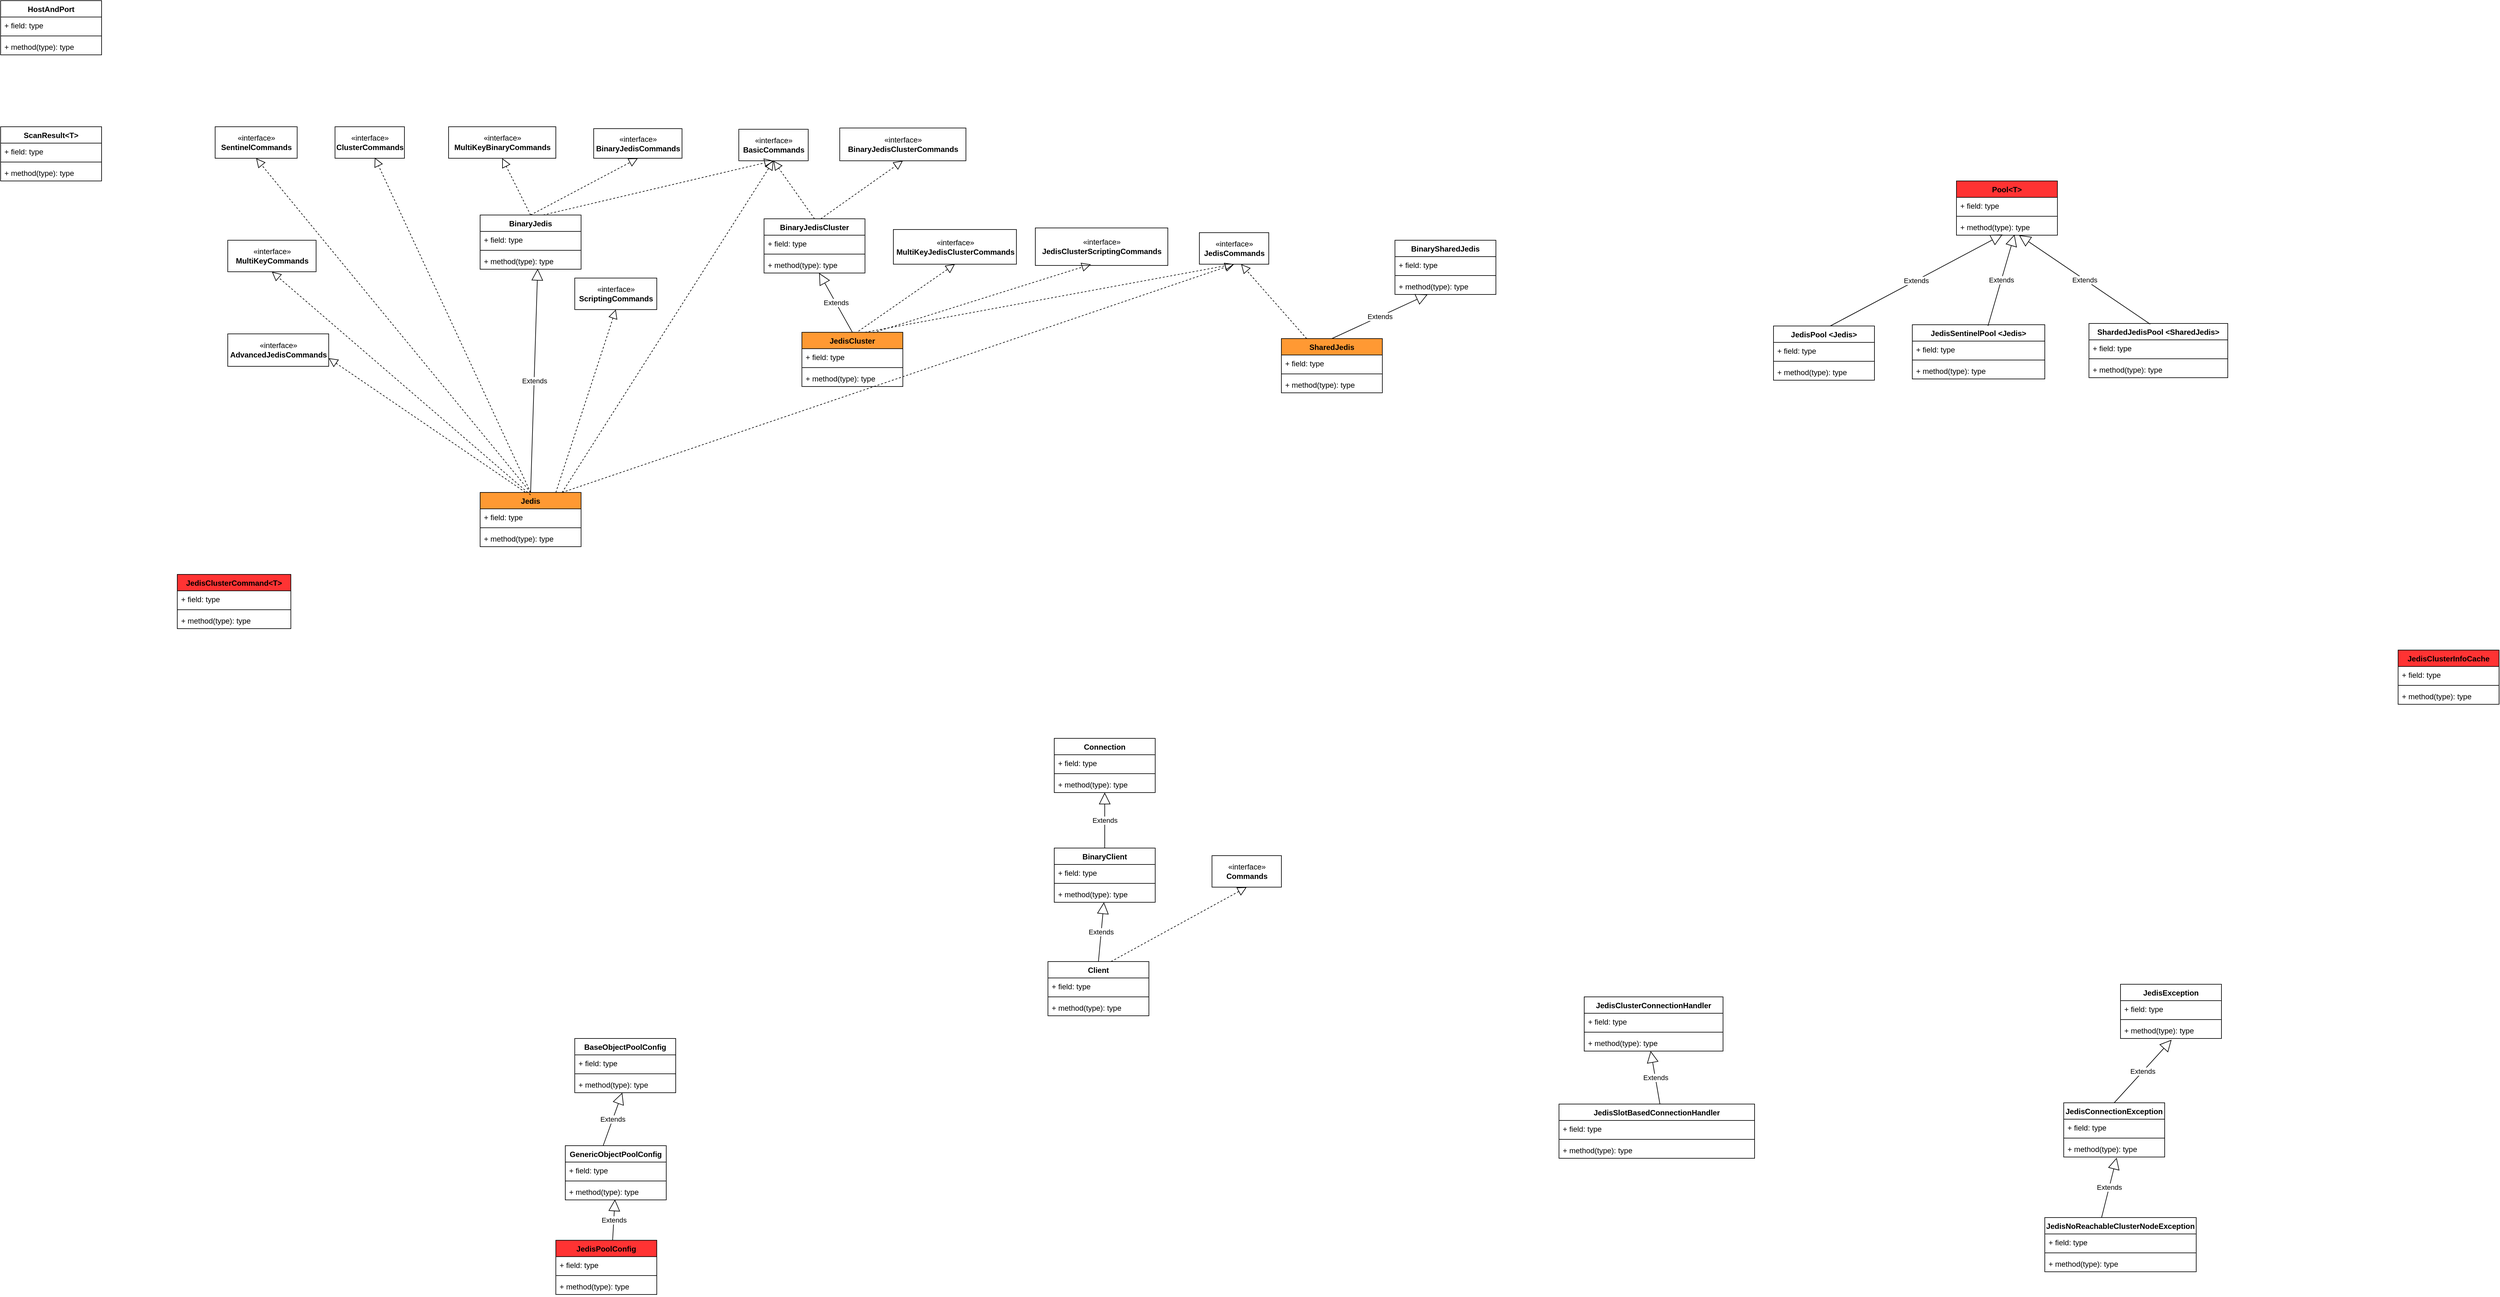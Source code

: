 <mxfile version="13.9.8" type="device" pages="2"><diagram id="zHo9ZQIUBLA-3ywJ099l" name="jedis"><mxGraphModel dx="1395" dy="699" grid="1" gridSize="10" guides="1" tooltips="1" connect="1" arrows="1" fold="1" page="1" pageScale="1" pageWidth="33000" pageHeight="46081" math="0" shadow="0"><root><mxCell id="0"/><mxCell id="1" parent="0"/><mxCell id="RMdQdGHedfBJhvrGw7xz-1" value="ScanResult&lt;T&gt;" style="swimlane;fontStyle=1;align=center;verticalAlign=top;childLayout=stackLayout;horizontal=1;startSize=26;horizontalStack=0;resizeParent=1;resizeParentMax=0;resizeLast=0;collapsible=1;marginBottom=0;" parent="1" vertex="1"><mxGeometry x="90" y="240" width="160" height="86" as="geometry"/></mxCell><mxCell id="RMdQdGHedfBJhvrGw7xz-2" value="+ field: type" style="text;strokeColor=none;fillColor=none;align=left;verticalAlign=top;spacingLeft=4;spacingRight=4;overflow=hidden;rotatable=0;points=[[0,0.5],[1,0.5]];portConstraint=eastwest;" parent="RMdQdGHedfBJhvrGw7xz-1" vertex="1"><mxGeometry y="26" width="160" height="26" as="geometry"/></mxCell><mxCell id="RMdQdGHedfBJhvrGw7xz-3" value="" style="line;strokeWidth=1;fillColor=none;align=left;verticalAlign=middle;spacingTop=-1;spacingLeft=3;spacingRight=3;rotatable=0;labelPosition=right;points=[];portConstraint=eastwest;" parent="RMdQdGHedfBJhvrGw7xz-1" vertex="1"><mxGeometry y="52" width="160" height="8" as="geometry"/></mxCell><mxCell id="RMdQdGHedfBJhvrGw7xz-4" value="+ method(type): type" style="text;strokeColor=none;fillColor=none;align=left;verticalAlign=top;spacingLeft=4;spacingRight=4;overflow=hidden;rotatable=0;points=[[0,0.5],[1,0.5]];portConstraint=eastwest;" parent="RMdQdGHedfBJhvrGw7xz-1" vertex="1"><mxGeometry y="60" width="160" height="26" as="geometry"/></mxCell><mxCell id="Lz0G5NmukoS1yir2PJES-1" value="JedisCluster" style="swimlane;fontStyle=1;align=center;verticalAlign=top;childLayout=stackLayout;horizontal=1;startSize=26;horizontalStack=0;resizeParent=1;resizeParentMax=0;resizeLast=0;collapsible=1;marginBottom=0;fillColor=#FF9933;" parent="1" vertex="1"><mxGeometry x="1360" y="566" width="160" height="86" as="geometry"/></mxCell><mxCell id="Lz0G5NmukoS1yir2PJES-9" value="Extends" style="endArrow=block;endSize=16;endFill=0;html=1;" parent="Lz0G5NmukoS1yir2PJES-1" target="Lz0G5NmukoS1yir2PJES-8" edge="1"><mxGeometry width="160" relative="1" as="geometry"><mxPoint x="80" as="sourcePoint"/><mxPoint x="240" as="targetPoint"/></mxGeometry></mxCell><mxCell id="Lz0G5NmukoS1yir2PJES-11" value="" style="endArrow=block;dashed=1;endFill=0;endSize=12;html=1;entryX=0.5;entryY=1;entryDx=0;entryDy=0;" parent="Lz0G5NmukoS1yir2PJES-1" target="Lz0G5NmukoS1yir2PJES-10" edge="1"><mxGeometry width="160" relative="1" as="geometry"><mxPoint x="100" as="sourcePoint"/><mxPoint x="260" as="targetPoint"/></mxGeometry></mxCell><mxCell id="Lz0G5NmukoS1yir2PJES-2" value="+ field: type" style="text;strokeColor=none;fillColor=none;align=left;verticalAlign=top;spacingLeft=4;spacingRight=4;overflow=hidden;rotatable=0;points=[[0,0.5],[1,0.5]];portConstraint=eastwest;" parent="Lz0G5NmukoS1yir2PJES-1" vertex="1"><mxGeometry y="26" width="160" height="26" as="geometry"/></mxCell><mxCell id="Lz0G5NmukoS1yir2PJES-3" value="" style="line;strokeWidth=1;fillColor=none;align=left;verticalAlign=middle;spacingTop=-1;spacingLeft=3;spacingRight=3;rotatable=0;labelPosition=right;points=[];portConstraint=eastwest;" parent="Lz0G5NmukoS1yir2PJES-1" vertex="1"><mxGeometry y="52" width="160" height="8" as="geometry"/></mxCell><mxCell id="Lz0G5NmukoS1yir2PJES-4" value="+ method(type): type" style="text;strokeColor=none;fillColor=none;align=left;verticalAlign=top;spacingLeft=4;spacingRight=4;overflow=hidden;rotatable=0;points=[[0,0.5],[1,0.5]];portConstraint=eastwest;" parent="Lz0G5NmukoS1yir2PJES-1" vertex="1"><mxGeometry y="60" width="160" height="26" as="geometry"/></mxCell><mxCell id="Lz0G5NmukoS1yir2PJES-5" value="BinaryJedisCluster" style="swimlane;fontStyle=1;align=center;verticalAlign=top;childLayout=stackLayout;horizontal=1;startSize=26;horizontalStack=0;resizeParent=1;resizeParentMax=0;resizeLast=0;collapsible=1;marginBottom=0;" parent="1" vertex="1"><mxGeometry x="1300" y="386" width="160" height="86" as="geometry"/></mxCell><mxCell id="Lz0G5NmukoS1yir2PJES-15" value="" style="endArrow=block;dashed=1;endFill=0;endSize=12;html=1;entryX=0.5;entryY=1;entryDx=0;entryDy=0;" parent="Lz0G5NmukoS1yir2PJES-5" target="Lz0G5NmukoS1yir2PJES-12" edge="1"><mxGeometry width="160" relative="1" as="geometry"><mxPoint x="80" as="sourcePoint"/><mxPoint x="240" as="targetPoint"/></mxGeometry></mxCell><mxCell id="Lz0G5NmukoS1yir2PJES-18" value="" style="endArrow=block;dashed=1;endFill=0;endSize=12;html=1;entryX=0.5;entryY=1;entryDx=0;entryDy=0;" parent="Lz0G5NmukoS1yir2PJES-5" target="Lz0G5NmukoS1yir2PJES-16" edge="1"><mxGeometry width="160" relative="1" as="geometry"><mxPoint x="90" as="sourcePoint"/><mxPoint x="250" as="targetPoint"/></mxGeometry></mxCell><mxCell id="Lz0G5NmukoS1yir2PJES-6" value="+ field: type" style="text;strokeColor=none;fillColor=none;align=left;verticalAlign=top;spacingLeft=4;spacingRight=4;overflow=hidden;rotatable=0;points=[[0,0.5],[1,0.5]];portConstraint=eastwest;" parent="Lz0G5NmukoS1yir2PJES-5" vertex="1"><mxGeometry y="26" width="160" height="26" as="geometry"/></mxCell><mxCell id="Lz0G5NmukoS1yir2PJES-7" value="" style="line;strokeWidth=1;fillColor=none;align=left;verticalAlign=middle;spacingTop=-1;spacingLeft=3;spacingRight=3;rotatable=0;labelPosition=right;points=[];portConstraint=eastwest;" parent="Lz0G5NmukoS1yir2PJES-5" vertex="1"><mxGeometry y="52" width="160" height="8" as="geometry"/></mxCell><mxCell id="Lz0G5NmukoS1yir2PJES-8" value="+ method(type): type" style="text;strokeColor=none;fillColor=none;align=left;verticalAlign=top;spacingLeft=4;spacingRight=4;overflow=hidden;rotatable=0;points=[[0,0.5],[1,0.5]];portConstraint=eastwest;" parent="Lz0G5NmukoS1yir2PJES-5" vertex="1"><mxGeometry y="60" width="160" height="26" as="geometry"/></mxCell><mxCell id="Lz0G5NmukoS1yir2PJES-10" value="«interface»&lt;br&gt;&lt;b&gt;JedisCommands&lt;/b&gt;" style="html=1;" parent="1" vertex="1"><mxGeometry x="1990" y="408" width="110" height="50" as="geometry"/></mxCell><mxCell id="Lz0G5NmukoS1yir2PJES-12" value="«interface»&lt;br&gt;&lt;b&gt;BasicCommands&lt;/b&gt;" style="html=1;" parent="1" vertex="1"><mxGeometry x="1260" y="244" width="110" height="50" as="geometry"/></mxCell><mxCell id="Lz0G5NmukoS1yir2PJES-16" value="«interface»&lt;br&gt;&lt;b&gt;BinaryJedisClusterCommands&lt;/b&gt;" style="html=1;" parent="1" vertex="1"><mxGeometry x="1420" y="242" width="200" height="52" as="geometry"/></mxCell><mxCell id="Lz0G5NmukoS1yir2PJES-19" value="Jedis" style="swimlane;fontStyle=1;align=center;verticalAlign=top;childLayout=stackLayout;horizontal=1;startSize=26;horizontalStack=0;resizeParent=1;resizeParentMax=0;resizeLast=0;collapsible=1;marginBottom=0;fillColor=#FF9933;" parent="1" vertex="1"><mxGeometry x="850" y="820" width="160" height="86" as="geometry"/></mxCell><mxCell id="pHUc87nwKQBUu5oFSCA5-18" value="" style="endArrow=block;dashed=1;endFill=0;endSize=12;html=1;entryX=0.5;entryY=1;entryDx=0;entryDy=0;" edge="1" parent="Lz0G5NmukoS1yir2PJES-19" target="pHUc87nwKQBUu5oFSCA5-17"><mxGeometry width="160" relative="1" as="geometry"><mxPoint x="80" y="4" as="sourcePoint"/><mxPoint x="240" y="4" as="targetPoint"/></mxGeometry></mxCell><mxCell id="pHUc87nwKQBUu5oFSCA5-41" value="" style="endArrow=block;dashed=1;endFill=0;endSize=12;html=1;entryX=0.5;entryY=1;entryDx=0;entryDy=0;" edge="1" parent="Lz0G5NmukoS1yir2PJES-19" target="Lz0G5NmukoS1yir2PJES-10"><mxGeometry width="160" relative="1" as="geometry"><mxPoint x="130" as="sourcePoint"/><mxPoint x="290" as="targetPoint"/></mxGeometry></mxCell><mxCell id="pHUc87nwKQBUu5oFSCA5-42" value="" style="endArrow=block;dashed=1;endFill=0;endSize=12;html=1;entryX=0.5;entryY=1;entryDx=0;entryDy=0;" edge="1" parent="Lz0G5NmukoS1yir2PJES-19" target="Lz0G5NmukoS1yir2PJES-12"><mxGeometry width="160" relative="1" as="geometry"><mxPoint x="130" as="sourcePoint"/><mxPoint x="290" as="targetPoint"/></mxGeometry></mxCell><mxCell id="Lz0G5NmukoS1yir2PJES-20" value="+ field: type" style="text;strokeColor=none;fillColor=none;align=left;verticalAlign=top;spacingLeft=4;spacingRight=4;overflow=hidden;rotatable=0;points=[[0,0.5],[1,0.5]];portConstraint=eastwest;" parent="Lz0G5NmukoS1yir2PJES-19" vertex="1"><mxGeometry y="26" width="160" height="26" as="geometry"/></mxCell><mxCell id="Lz0G5NmukoS1yir2PJES-21" value="" style="line;strokeWidth=1;fillColor=none;align=left;verticalAlign=middle;spacingTop=-1;spacingLeft=3;spacingRight=3;rotatable=0;labelPosition=right;points=[];portConstraint=eastwest;" parent="Lz0G5NmukoS1yir2PJES-19" vertex="1"><mxGeometry y="52" width="160" height="8" as="geometry"/></mxCell><mxCell id="Lz0G5NmukoS1yir2PJES-22" value="+ method(type): type" style="text;strokeColor=none;fillColor=none;align=left;verticalAlign=top;spacingLeft=4;spacingRight=4;overflow=hidden;rotatable=0;points=[[0,0.5],[1,0.5]];portConstraint=eastwest;" parent="Lz0G5NmukoS1yir2PJES-19" vertex="1"><mxGeometry y="60" width="160" height="26" as="geometry"/></mxCell><mxCell id="Lz0G5NmukoS1yir2PJES-23" value="BinaryJedis" style="swimlane;fontStyle=1;align=center;verticalAlign=top;childLayout=stackLayout;horizontal=1;startSize=26;horizontalStack=0;resizeParent=1;resizeParentMax=0;resizeLast=0;collapsible=1;marginBottom=0;" parent="1" vertex="1"><mxGeometry x="850" y="380" width="160" height="86" as="geometry"/></mxCell><mxCell id="Lz0G5NmukoS1yir2PJES-28" value="" style="endArrow=block;dashed=1;endFill=0;endSize=12;html=1;entryX=0.5;entryY=1;entryDx=0;entryDy=0;" parent="Lz0G5NmukoS1yir2PJES-23" target="Lz0G5NmukoS1yir2PJES-12" edge="1"><mxGeometry width="160" relative="1" as="geometry"><mxPoint x="100" as="sourcePoint"/><mxPoint x="260" as="targetPoint"/></mxGeometry></mxCell><mxCell id="Lz0G5NmukoS1yir2PJES-32" value="" style="endArrow=block;dashed=1;endFill=0;endSize=12;html=1;entryX=0.5;entryY=1;entryDx=0;entryDy=0;" parent="Lz0G5NmukoS1yir2PJES-23" target="Lz0G5NmukoS1yir2PJES-31" edge="1"><mxGeometry width="160" relative="1" as="geometry"><mxPoint x="80" as="sourcePoint"/><mxPoint x="240" as="targetPoint"/></mxGeometry></mxCell><mxCell id="Lz0G5NmukoS1yir2PJES-24" value="+ field: type" style="text;strokeColor=none;fillColor=none;align=left;verticalAlign=top;spacingLeft=4;spacingRight=4;overflow=hidden;rotatable=0;points=[[0,0.5],[1,0.5]];portConstraint=eastwest;" parent="Lz0G5NmukoS1yir2PJES-23" vertex="1"><mxGeometry y="26" width="160" height="26" as="geometry"/></mxCell><mxCell id="Lz0G5NmukoS1yir2PJES-25" value="" style="line;strokeWidth=1;fillColor=none;align=left;verticalAlign=middle;spacingTop=-1;spacingLeft=3;spacingRight=3;rotatable=0;labelPosition=right;points=[];portConstraint=eastwest;" parent="Lz0G5NmukoS1yir2PJES-23" vertex="1"><mxGeometry y="52" width="160" height="8" as="geometry"/></mxCell><mxCell id="Lz0G5NmukoS1yir2PJES-26" value="+ method(type): type" style="text;strokeColor=none;fillColor=none;align=left;verticalAlign=top;spacingLeft=4;spacingRight=4;overflow=hidden;rotatable=0;points=[[0,0.5],[1,0.5]];portConstraint=eastwest;" parent="Lz0G5NmukoS1yir2PJES-23" vertex="1"><mxGeometry y="60" width="160" height="26" as="geometry"/></mxCell><mxCell id="Lz0G5NmukoS1yir2PJES-27" value="Extends" style="endArrow=block;endSize=16;endFill=0;html=1;entryX=0.57;entryY=0.974;entryDx=0;entryDy=0;entryPerimeter=0;exitX=0.5;exitY=0;exitDx=0;exitDy=0;" parent="1" source="Lz0G5NmukoS1yir2PJES-19" target="Lz0G5NmukoS1yir2PJES-26" edge="1"><mxGeometry width="160" relative="1" as="geometry"><mxPoint x="1030" y="570" as="sourcePoint"/><mxPoint x="1190" y="570" as="targetPoint"/></mxGeometry></mxCell><mxCell id="Lz0G5NmukoS1yir2PJES-29" value="«interface»&lt;br&gt;&lt;b&gt;BinaryJedisCommands&lt;/b&gt;" style="html=1;" parent="1" vertex="1"><mxGeometry x="1030" y="243" width="140" height="47" as="geometry"/></mxCell><mxCell id="Lz0G5NmukoS1yir2PJES-30" value="" style="endArrow=block;dashed=1;endFill=0;endSize=12;html=1;entryX=0.5;entryY=1;entryDx=0;entryDy=0;exitX=0.5;exitY=0;exitDx=0;exitDy=0;" parent="1" source="Lz0G5NmukoS1yir2PJES-23" target="Lz0G5NmukoS1yir2PJES-29" edge="1"><mxGeometry width="160" relative="1" as="geometry"><mxPoint x="1100" y="390" as="sourcePoint"/><mxPoint x="1260" y="390" as="targetPoint"/></mxGeometry></mxCell><mxCell id="Lz0G5NmukoS1yir2PJES-31" value="«interface»&lt;br&gt;&lt;b&gt;MultiKeyBinaryCommands&lt;/b&gt;" style="html=1;" parent="1" vertex="1"><mxGeometry x="800" y="240" width="170" height="50" as="geometry"/></mxCell><mxCell id="Lz0G5NmukoS1yir2PJES-33" value="Pool&lt;T&gt;" style="swimlane;fontStyle=1;align=center;verticalAlign=top;childLayout=stackLayout;horizontal=1;startSize=26;horizontalStack=0;resizeParent=1;resizeParentMax=0;resizeLast=0;collapsible=1;marginBottom=0;fillColor=#FF3333;" parent="1" vertex="1"><mxGeometry x="3190" y="326" width="160" height="86" as="geometry"/></mxCell><mxCell id="Lz0G5NmukoS1yir2PJES-34" value="+ field: type" style="text;strokeColor=none;fillColor=none;align=left;verticalAlign=top;spacingLeft=4;spacingRight=4;overflow=hidden;rotatable=0;points=[[0,0.5],[1,0.5]];portConstraint=eastwest;" parent="Lz0G5NmukoS1yir2PJES-33" vertex="1"><mxGeometry y="26" width="160" height="26" as="geometry"/></mxCell><mxCell id="Lz0G5NmukoS1yir2PJES-35" value="" style="line;strokeWidth=1;fillColor=none;align=left;verticalAlign=middle;spacingTop=-1;spacingLeft=3;spacingRight=3;rotatable=0;labelPosition=right;points=[];portConstraint=eastwest;" parent="Lz0G5NmukoS1yir2PJES-33" vertex="1"><mxGeometry y="52" width="160" height="8" as="geometry"/></mxCell><mxCell id="Lz0G5NmukoS1yir2PJES-36" value="+ method(type): type" style="text;strokeColor=none;fillColor=none;align=left;verticalAlign=top;spacingLeft=4;spacingRight=4;overflow=hidden;rotatable=0;points=[[0,0.5],[1,0.5]];portConstraint=eastwest;" parent="Lz0G5NmukoS1yir2PJES-33" vertex="1"><mxGeometry y="60" width="160" height="26" as="geometry"/></mxCell><mxCell id="Lz0G5NmukoS1yir2PJES-37" value="JedisPool &lt;Jedis&gt;" style="swimlane;fontStyle=1;align=center;verticalAlign=top;childLayout=stackLayout;horizontal=1;startSize=26;horizontalStack=0;resizeParent=1;resizeParentMax=0;resizeLast=0;collapsible=1;marginBottom=0;fillColor=#FFFFFF;" parent="1" vertex="1"><mxGeometry x="2900" y="556" width="160" height="86" as="geometry"/></mxCell><mxCell id="Lz0G5NmukoS1yir2PJES-41" value="Extends" style="endArrow=block;endSize=16;endFill=0;html=1;entryX=0.456;entryY=0.962;entryDx=0;entryDy=0;entryPerimeter=0;" parent="Lz0G5NmukoS1yir2PJES-37" target="Lz0G5NmukoS1yir2PJES-36" edge="1"><mxGeometry width="160" relative="1" as="geometry"><mxPoint x="90" as="sourcePoint"/><mxPoint x="250" as="targetPoint"/></mxGeometry></mxCell><mxCell id="Lz0G5NmukoS1yir2PJES-38" value="+ field: type" style="text;strokeColor=none;fillColor=none;align=left;verticalAlign=top;spacingLeft=4;spacingRight=4;overflow=hidden;rotatable=0;points=[[0,0.5],[1,0.5]];portConstraint=eastwest;" parent="Lz0G5NmukoS1yir2PJES-37" vertex="1"><mxGeometry y="26" width="160" height="26" as="geometry"/></mxCell><mxCell id="Lz0G5NmukoS1yir2PJES-39" value="" style="line;strokeWidth=1;fillColor=none;align=left;verticalAlign=middle;spacingTop=-1;spacingLeft=3;spacingRight=3;rotatable=0;labelPosition=right;points=[];portConstraint=eastwest;" parent="Lz0G5NmukoS1yir2PJES-37" vertex="1"><mxGeometry y="52" width="160" height="8" as="geometry"/></mxCell><mxCell id="Lz0G5NmukoS1yir2PJES-40" value="+ method(type): type" style="text;strokeColor=none;fillColor=none;align=left;verticalAlign=top;spacingLeft=4;spacingRight=4;overflow=hidden;rotatable=0;points=[[0,0.5],[1,0.5]];portConstraint=eastwest;" parent="Lz0G5NmukoS1yir2PJES-37" vertex="1"><mxGeometry y="60" width="160" height="26" as="geometry"/></mxCell><mxCell id="Lz0G5NmukoS1yir2PJES-42" value="JedisSentinelPool &lt;Jedis&gt;" style="swimlane;fontStyle=1;align=center;verticalAlign=top;childLayout=stackLayout;horizontal=1;startSize=26;horizontalStack=0;resizeParent=1;resizeParentMax=0;resizeLast=0;collapsible=1;marginBottom=0;fillColor=#FFFFFF;" parent="1" vertex="1"><mxGeometry x="3120" y="554" width="210" height="86" as="geometry"/></mxCell><mxCell id="Lz0G5NmukoS1yir2PJES-43" value="+ field: type" style="text;strokeColor=none;fillColor=none;align=left;verticalAlign=top;spacingLeft=4;spacingRight=4;overflow=hidden;rotatable=0;points=[[0,0.5],[1,0.5]];portConstraint=eastwest;" parent="Lz0G5NmukoS1yir2PJES-42" vertex="1"><mxGeometry y="26" width="210" height="26" as="geometry"/></mxCell><mxCell id="Lz0G5NmukoS1yir2PJES-44" value="" style="line;strokeWidth=1;fillColor=none;align=left;verticalAlign=middle;spacingTop=-1;spacingLeft=3;spacingRight=3;rotatable=0;labelPosition=right;points=[];portConstraint=eastwest;" parent="Lz0G5NmukoS1yir2PJES-42" vertex="1"><mxGeometry y="52" width="210" height="8" as="geometry"/></mxCell><mxCell id="Lz0G5NmukoS1yir2PJES-45" value="+ method(type): type" style="text;strokeColor=none;fillColor=none;align=left;verticalAlign=top;spacingLeft=4;spacingRight=4;overflow=hidden;rotatable=0;points=[[0,0.5],[1,0.5]];portConstraint=eastwest;" parent="Lz0G5NmukoS1yir2PJES-42" vertex="1"><mxGeometry y="60" width="210" height="26" as="geometry"/></mxCell><mxCell id="Lz0G5NmukoS1yir2PJES-46" value="Extends" style="endArrow=block;endSize=16;endFill=0;html=1;entryX=0.575;entryY=0.962;entryDx=0;entryDy=0;entryPerimeter=0;exitX=0.571;exitY=0.023;exitDx=0;exitDy=0;exitPerimeter=0;" parent="1" source="Lz0G5NmukoS1yir2PJES-42" target="Lz0G5NmukoS1yir2PJES-36" edge="1"><mxGeometry width="160" relative="1" as="geometry"><mxPoint x="3230" y="556" as="sourcePoint"/><mxPoint x="3390" y="556" as="targetPoint"/></mxGeometry></mxCell><mxCell id="Lz0G5NmukoS1yir2PJES-47" value="ShardedJedisPool &lt;SharedJedis&gt;" style="swimlane;fontStyle=1;align=center;verticalAlign=top;childLayout=stackLayout;horizontal=1;startSize=26;horizontalStack=0;resizeParent=1;resizeParentMax=0;resizeLast=0;collapsible=1;marginBottom=0;fillColor=#FFFFFF;" parent="1" vertex="1"><mxGeometry x="3400" y="552" width="220" height="86" as="geometry"/></mxCell><mxCell id="Lz0G5NmukoS1yir2PJES-48" value="+ field: type" style="text;strokeColor=none;fillColor=none;align=left;verticalAlign=top;spacingLeft=4;spacingRight=4;overflow=hidden;rotatable=0;points=[[0,0.5],[1,0.5]];portConstraint=eastwest;" parent="Lz0G5NmukoS1yir2PJES-47" vertex="1"><mxGeometry y="26" width="220" height="26" as="geometry"/></mxCell><mxCell id="Lz0G5NmukoS1yir2PJES-49" value="" style="line;strokeWidth=1;fillColor=none;align=left;verticalAlign=middle;spacingTop=-1;spacingLeft=3;spacingRight=3;rotatable=0;labelPosition=right;points=[];portConstraint=eastwest;" parent="Lz0G5NmukoS1yir2PJES-47" vertex="1"><mxGeometry y="52" width="220" height="8" as="geometry"/></mxCell><mxCell id="Lz0G5NmukoS1yir2PJES-50" value="+ method(type): type" style="text;strokeColor=none;fillColor=none;align=left;verticalAlign=top;spacingLeft=4;spacingRight=4;overflow=hidden;rotatable=0;points=[[0,0.5],[1,0.5]];portConstraint=eastwest;" parent="Lz0G5NmukoS1yir2PJES-47" vertex="1"><mxGeometry y="60" width="220" height="26" as="geometry"/></mxCell><mxCell id="Lz0G5NmukoS1yir2PJES-51" value="Extends" style="endArrow=block;endSize=16;endFill=0;html=1;exitX=0.441;exitY=0.012;exitDx=0;exitDy=0;exitPerimeter=0;" parent="1" source="Lz0G5NmukoS1yir2PJES-47" target="Lz0G5NmukoS1yir2PJES-36" edge="1"><mxGeometry width="160" relative="1" as="geometry"><mxPoint x="3520" y="526" as="sourcePoint"/><mxPoint x="3680" y="526" as="targetPoint"/></mxGeometry></mxCell><mxCell id="Lz0G5NmukoS1yir2PJES-52" value="SharedJedis" style="swimlane;fontStyle=1;align=center;verticalAlign=top;childLayout=stackLayout;horizontal=1;startSize=26;horizontalStack=0;resizeParent=1;resizeParentMax=0;resizeLast=0;collapsible=1;marginBottom=0;fillColor=#FF9933;" parent="1" vertex="1"><mxGeometry x="2120" y="576" width="160" height="86" as="geometry"/></mxCell><mxCell id="Lz0G5NmukoS1yir2PJES-53" value="+ field: type" style="text;strokeColor=none;fillColor=none;align=left;verticalAlign=top;spacingLeft=4;spacingRight=4;overflow=hidden;rotatable=0;points=[[0,0.5],[1,0.5]];portConstraint=eastwest;" parent="Lz0G5NmukoS1yir2PJES-52" vertex="1"><mxGeometry y="26" width="160" height="26" as="geometry"/></mxCell><mxCell id="Lz0G5NmukoS1yir2PJES-54" value="" style="line;strokeWidth=1;fillColor=none;align=left;verticalAlign=middle;spacingTop=-1;spacingLeft=3;spacingRight=3;rotatable=0;labelPosition=right;points=[];portConstraint=eastwest;" parent="Lz0G5NmukoS1yir2PJES-52" vertex="1"><mxGeometry y="52" width="160" height="8" as="geometry"/></mxCell><mxCell id="Lz0G5NmukoS1yir2PJES-55" value="+ method(type): type" style="text;strokeColor=none;fillColor=none;align=left;verticalAlign=top;spacingLeft=4;spacingRight=4;overflow=hidden;rotatable=0;points=[[0,0.5],[1,0.5]];portConstraint=eastwest;" parent="Lz0G5NmukoS1yir2PJES-52" vertex="1"><mxGeometry y="60" width="160" height="26" as="geometry"/></mxCell><mxCell id="Lz0G5NmukoS1yir2PJES-56" value="BinarySharedJedis" style="swimlane;fontStyle=1;align=center;verticalAlign=top;childLayout=stackLayout;horizontal=1;startSize=26;horizontalStack=0;resizeParent=1;resizeParentMax=0;resizeLast=0;collapsible=1;marginBottom=0;fillColor=#FFFFFF;" parent="1" vertex="1"><mxGeometry x="2300" y="420" width="160" height="86" as="geometry"/></mxCell><mxCell id="Lz0G5NmukoS1yir2PJES-57" value="+ field: type" style="text;strokeColor=none;fillColor=none;align=left;verticalAlign=top;spacingLeft=4;spacingRight=4;overflow=hidden;rotatable=0;points=[[0,0.5],[1,0.5]];portConstraint=eastwest;" parent="Lz0G5NmukoS1yir2PJES-56" vertex="1"><mxGeometry y="26" width="160" height="26" as="geometry"/></mxCell><mxCell id="Lz0G5NmukoS1yir2PJES-58" value="" style="line;strokeWidth=1;fillColor=none;align=left;verticalAlign=middle;spacingTop=-1;spacingLeft=3;spacingRight=3;rotatable=0;labelPosition=right;points=[];portConstraint=eastwest;" parent="Lz0G5NmukoS1yir2PJES-56" vertex="1"><mxGeometry y="52" width="160" height="8" as="geometry"/></mxCell><mxCell id="Lz0G5NmukoS1yir2PJES-59" value="+ method(type): type" style="text;strokeColor=none;fillColor=none;align=left;verticalAlign=top;spacingLeft=4;spacingRight=4;overflow=hidden;rotatable=0;points=[[0,0.5],[1,0.5]];portConstraint=eastwest;" parent="Lz0G5NmukoS1yir2PJES-56" vertex="1"><mxGeometry y="60" width="160" height="26" as="geometry"/></mxCell><mxCell id="Lz0G5NmukoS1yir2PJES-60" value="Extends" style="endArrow=block;endSize=16;endFill=0;html=1;exitX=0.5;exitY=0;exitDx=0;exitDy=0;" parent="1" source="Lz0G5NmukoS1yir2PJES-52" target="Lz0G5NmukoS1yir2PJES-59" edge="1"><mxGeometry width="160" relative="1" as="geometry"><mxPoint x="2240" y="576" as="sourcePoint"/><mxPoint x="2400" y="576" as="targetPoint"/></mxGeometry></mxCell><mxCell id="Lz0G5NmukoS1yir2PJES-61" value="" style="endArrow=block;dashed=1;endFill=0;endSize=12;html=1;entryX=0.602;entryY=1;entryDx=0;entryDy=0;entryPerimeter=0;exitX=0.25;exitY=0;exitDx=0;exitDy=0;" parent="1" source="Lz0G5NmukoS1yir2PJES-52" target="Lz0G5NmukoS1yir2PJES-10" edge="1"><mxGeometry width="160" relative="1" as="geometry"><mxPoint x="2200" y="580" as="sourcePoint"/><mxPoint x="2360" y="580" as="targetPoint"/></mxGeometry></mxCell><mxCell id="UC12xAtCBCQ7hM1ktbsx-1" value="JedisPoolConfig" style="swimlane;fontStyle=1;align=center;verticalAlign=top;childLayout=stackLayout;horizontal=1;startSize=26;horizontalStack=0;resizeParent=1;resizeParentMax=0;resizeLast=0;collapsible=1;marginBottom=0;fillColor=#FF3333;" vertex="1" parent="1"><mxGeometry x="970" y="2006" width="160" height="86" as="geometry"/></mxCell><mxCell id="UC12xAtCBCQ7hM1ktbsx-9" value="Extends" style="endArrow=block;endSize=16;endFill=0;html=1;entryX=0.492;entryY=0.974;entryDx=0;entryDy=0;entryPerimeter=0;" edge="1" parent="UC12xAtCBCQ7hM1ktbsx-1" target="UC12xAtCBCQ7hM1ktbsx-8"><mxGeometry width="160" relative="1" as="geometry"><mxPoint x="90" as="sourcePoint"/><mxPoint x="250" as="targetPoint"/></mxGeometry></mxCell><mxCell id="UC12xAtCBCQ7hM1ktbsx-2" value="+ field: type" style="text;strokeColor=none;fillColor=none;align=left;verticalAlign=top;spacingLeft=4;spacingRight=4;overflow=hidden;rotatable=0;points=[[0,0.5],[1,0.5]];portConstraint=eastwest;" vertex="1" parent="UC12xAtCBCQ7hM1ktbsx-1"><mxGeometry y="26" width="160" height="26" as="geometry"/></mxCell><mxCell id="UC12xAtCBCQ7hM1ktbsx-3" value="" style="line;strokeWidth=1;fillColor=none;align=left;verticalAlign=middle;spacingTop=-1;spacingLeft=3;spacingRight=3;rotatable=0;labelPosition=right;points=[];portConstraint=eastwest;" vertex="1" parent="UC12xAtCBCQ7hM1ktbsx-1"><mxGeometry y="52" width="160" height="8" as="geometry"/></mxCell><mxCell id="UC12xAtCBCQ7hM1ktbsx-4" value="+ method(type): type" style="text;strokeColor=none;fillColor=none;align=left;verticalAlign=top;spacingLeft=4;spacingRight=4;overflow=hidden;rotatable=0;points=[[0,0.5],[1,0.5]];portConstraint=eastwest;" vertex="1" parent="UC12xAtCBCQ7hM1ktbsx-1"><mxGeometry y="60" width="160" height="26" as="geometry"/></mxCell><mxCell id="UC12xAtCBCQ7hM1ktbsx-5" value="GenericObjectPoolConfig" style="swimlane;fontStyle=1;align=center;verticalAlign=top;childLayout=stackLayout;horizontal=1;startSize=26;horizontalStack=0;resizeParent=1;resizeParentMax=0;resizeLast=0;collapsible=1;marginBottom=0;fillColor=#FFFFFF;" vertex="1" parent="1"><mxGeometry x="985" y="1856" width="160" height="86" as="geometry"/></mxCell><mxCell id="UC12xAtCBCQ7hM1ktbsx-14" value="Extends" style="endArrow=block;endSize=16;endFill=0;html=1;" edge="1" parent="UC12xAtCBCQ7hM1ktbsx-5" target="UC12xAtCBCQ7hM1ktbsx-13"><mxGeometry width="160" relative="1" as="geometry"><mxPoint x="60" as="sourcePoint"/><mxPoint x="220" as="targetPoint"/></mxGeometry></mxCell><mxCell id="UC12xAtCBCQ7hM1ktbsx-6" value="+ field: type" style="text;strokeColor=none;fillColor=none;align=left;verticalAlign=top;spacingLeft=4;spacingRight=4;overflow=hidden;rotatable=0;points=[[0,0.5],[1,0.5]];portConstraint=eastwest;" vertex="1" parent="UC12xAtCBCQ7hM1ktbsx-5"><mxGeometry y="26" width="160" height="26" as="geometry"/></mxCell><mxCell id="UC12xAtCBCQ7hM1ktbsx-7" value="" style="line;strokeWidth=1;fillColor=none;align=left;verticalAlign=middle;spacingTop=-1;spacingLeft=3;spacingRight=3;rotatable=0;labelPosition=right;points=[];portConstraint=eastwest;" vertex="1" parent="UC12xAtCBCQ7hM1ktbsx-5"><mxGeometry y="52" width="160" height="8" as="geometry"/></mxCell><mxCell id="UC12xAtCBCQ7hM1ktbsx-8" value="+ method(type): type" style="text;strokeColor=none;fillColor=none;align=left;verticalAlign=top;spacingLeft=4;spacingRight=4;overflow=hidden;rotatable=0;points=[[0,0.5],[1,0.5]];portConstraint=eastwest;" vertex="1" parent="UC12xAtCBCQ7hM1ktbsx-5"><mxGeometry y="60" width="160" height="26" as="geometry"/></mxCell><mxCell id="UC12xAtCBCQ7hM1ktbsx-10" value="BaseObjectPoolConfig" style="swimlane;fontStyle=1;align=center;verticalAlign=top;childLayout=stackLayout;horizontal=1;startSize=26;horizontalStack=0;resizeParent=1;resizeParentMax=0;resizeLast=0;collapsible=1;marginBottom=0;fillColor=#FFFFFF;" vertex="1" parent="1"><mxGeometry x="1000" y="1686" width="160" height="86" as="geometry"/></mxCell><mxCell id="UC12xAtCBCQ7hM1ktbsx-11" value="+ field: type" style="text;strokeColor=none;fillColor=none;align=left;verticalAlign=top;spacingLeft=4;spacingRight=4;overflow=hidden;rotatable=0;points=[[0,0.5],[1,0.5]];portConstraint=eastwest;" vertex="1" parent="UC12xAtCBCQ7hM1ktbsx-10"><mxGeometry y="26" width="160" height="26" as="geometry"/></mxCell><mxCell id="UC12xAtCBCQ7hM1ktbsx-12" value="" style="line;strokeWidth=1;fillColor=none;align=left;verticalAlign=middle;spacingTop=-1;spacingLeft=3;spacingRight=3;rotatable=0;labelPosition=right;points=[];portConstraint=eastwest;" vertex="1" parent="UC12xAtCBCQ7hM1ktbsx-10"><mxGeometry y="52" width="160" height="8" as="geometry"/></mxCell><mxCell id="UC12xAtCBCQ7hM1ktbsx-13" value="+ method(type): type" style="text;strokeColor=none;fillColor=none;align=left;verticalAlign=top;spacingLeft=4;spacingRight=4;overflow=hidden;rotatable=0;points=[[0,0.5],[1,0.5]];portConstraint=eastwest;" vertex="1" parent="UC12xAtCBCQ7hM1ktbsx-10"><mxGeometry y="60" width="160" height="26" as="geometry"/></mxCell><mxCell id="UC12xAtCBCQ7hM1ktbsx-15" value="«interface»&lt;br&gt;&lt;b&gt;MultiKeyJedisClusterCommands&lt;/b&gt;" style="html=1;fillColor=#FFFFFF;" vertex="1" parent="1"><mxGeometry x="1505" y="403" width="195" height="55" as="geometry"/></mxCell><mxCell id="UC12xAtCBCQ7hM1ktbsx-16" value="" style="endArrow=block;dashed=1;endFill=0;endSize=12;html=1;entryX=0.5;entryY=1;entryDx=0;entryDy=0;exitX=0.561;exitY=-0.021;exitDx=0;exitDy=0;exitPerimeter=0;" edge="1" parent="1" source="Lz0G5NmukoS1yir2PJES-1" target="UC12xAtCBCQ7hM1ktbsx-15"><mxGeometry width="160" relative="1" as="geometry"><mxPoint x="1460" y="560" as="sourcePoint"/><mxPoint x="1620" y="560" as="targetPoint"/></mxGeometry></mxCell><mxCell id="UC12xAtCBCQ7hM1ktbsx-17" value="«interface»&lt;br&gt;&lt;b&gt;JedisClusterScriptingCommands&lt;/b&gt;" style="html=1;fillColor=#FFFFFF;" vertex="1" parent="1"><mxGeometry x="1730" y="400.5" width="210" height="59.5" as="geometry"/></mxCell><mxCell id="UC12xAtCBCQ7hM1ktbsx-18" value="" style="endArrow=block;dashed=1;endFill=0;endSize=12;html=1;entryX=0.419;entryY=0.972;entryDx=0;entryDy=0;entryPerimeter=0;exitX=0.708;exitY=0.007;exitDx=0;exitDy=0;exitPerimeter=0;" edge="1" parent="1" source="Lz0G5NmukoS1yir2PJES-1" target="UC12xAtCBCQ7hM1ktbsx-17"><mxGeometry width="160" relative="1" as="geometry"><mxPoint x="1460" y="560" as="sourcePoint"/><mxPoint x="1620" y="560" as="targetPoint"/></mxGeometry></mxCell><mxCell id="UC12xAtCBCQ7hM1ktbsx-19" value="HostAndPort" style="swimlane;fontStyle=1;align=center;verticalAlign=top;childLayout=stackLayout;horizontal=1;startSize=26;horizontalStack=0;resizeParent=1;resizeParentMax=0;resizeLast=0;collapsible=1;marginBottom=0;fillColor=#FFFFFF;" vertex="1" parent="1"><mxGeometry x="90" y="40" width="160" height="86" as="geometry"/></mxCell><mxCell id="UC12xAtCBCQ7hM1ktbsx-20" value="+ field: type" style="text;strokeColor=none;fillColor=none;align=left;verticalAlign=top;spacingLeft=4;spacingRight=4;overflow=hidden;rotatable=0;points=[[0,0.5],[1,0.5]];portConstraint=eastwest;" vertex="1" parent="UC12xAtCBCQ7hM1ktbsx-19"><mxGeometry y="26" width="160" height="26" as="geometry"/></mxCell><mxCell id="UC12xAtCBCQ7hM1ktbsx-21" value="" style="line;strokeWidth=1;fillColor=none;align=left;verticalAlign=middle;spacingTop=-1;spacingLeft=3;spacingRight=3;rotatable=0;labelPosition=right;points=[];portConstraint=eastwest;" vertex="1" parent="UC12xAtCBCQ7hM1ktbsx-19"><mxGeometry y="52" width="160" height="8" as="geometry"/></mxCell><mxCell id="UC12xAtCBCQ7hM1ktbsx-22" value="+ method(type): type" style="text;strokeColor=none;fillColor=none;align=left;verticalAlign=top;spacingLeft=4;spacingRight=4;overflow=hidden;rotatable=0;points=[[0,0.5],[1,0.5]];portConstraint=eastwest;" vertex="1" parent="UC12xAtCBCQ7hM1ktbsx-19"><mxGeometry y="60" width="160" height="26" as="geometry"/></mxCell><mxCell id="UC12xAtCBCQ7hM1ktbsx-23" value="JedisClusterConnectionHandler" style="swimlane;fontStyle=1;align=center;verticalAlign=top;childLayout=stackLayout;horizontal=1;startSize=26;horizontalStack=0;resizeParent=1;resizeParentMax=0;resizeLast=0;collapsible=1;marginBottom=0;fillColor=#FFFFFF;" vertex="1" parent="1"><mxGeometry x="2600" y="1620" width="220" height="86" as="geometry"/></mxCell><mxCell id="UC12xAtCBCQ7hM1ktbsx-24" value="+ field: type" style="text;strokeColor=none;fillColor=none;align=left;verticalAlign=top;spacingLeft=4;spacingRight=4;overflow=hidden;rotatable=0;points=[[0,0.5],[1,0.5]];portConstraint=eastwest;" vertex="1" parent="UC12xAtCBCQ7hM1ktbsx-23"><mxGeometry y="26" width="220" height="26" as="geometry"/></mxCell><mxCell id="UC12xAtCBCQ7hM1ktbsx-25" value="" style="line;strokeWidth=1;fillColor=none;align=left;verticalAlign=middle;spacingTop=-1;spacingLeft=3;spacingRight=3;rotatable=0;labelPosition=right;points=[];portConstraint=eastwest;" vertex="1" parent="UC12xAtCBCQ7hM1ktbsx-23"><mxGeometry y="52" width="220" height="8" as="geometry"/></mxCell><mxCell id="UC12xAtCBCQ7hM1ktbsx-26" value="+ method(type): type" style="text;strokeColor=none;fillColor=none;align=left;verticalAlign=top;spacingLeft=4;spacingRight=4;overflow=hidden;rotatable=0;points=[[0,0.5],[1,0.5]];portConstraint=eastwest;" vertex="1" parent="UC12xAtCBCQ7hM1ktbsx-23"><mxGeometry y="60" width="220" height="26" as="geometry"/></mxCell><mxCell id="UC12xAtCBCQ7hM1ktbsx-27" value="JedisSlotBasedConnectionHandler" style="swimlane;fontStyle=1;align=center;verticalAlign=top;childLayout=stackLayout;horizontal=1;startSize=26;horizontalStack=0;resizeParent=1;resizeParentMax=0;resizeLast=0;collapsible=1;marginBottom=0;fillColor=#FFFFFF;" vertex="1" parent="1"><mxGeometry x="2560" y="1790" width="310" height="86" as="geometry"/></mxCell><mxCell id="UC12xAtCBCQ7hM1ktbsx-31" value="Extends" style="endArrow=block;endSize=16;endFill=0;html=1;entryX=0.479;entryY=0.997;entryDx=0;entryDy=0;entryPerimeter=0;" edge="1" parent="UC12xAtCBCQ7hM1ktbsx-27" target="UC12xAtCBCQ7hM1ktbsx-26"><mxGeometry width="160" relative="1" as="geometry"><mxPoint x="160" as="sourcePoint"/><mxPoint x="320" as="targetPoint"/></mxGeometry></mxCell><mxCell id="UC12xAtCBCQ7hM1ktbsx-28" value="+ field: type" style="text;strokeColor=none;fillColor=none;align=left;verticalAlign=top;spacingLeft=4;spacingRight=4;overflow=hidden;rotatable=0;points=[[0,0.5],[1,0.5]];portConstraint=eastwest;" vertex="1" parent="UC12xAtCBCQ7hM1ktbsx-27"><mxGeometry y="26" width="310" height="26" as="geometry"/></mxCell><mxCell id="UC12xAtCBCQ7hM1ktbsx-29" value="" style="line;strokeWidth=1;fillColor=none;align=left;verticalAlign=middle;spacingTop=-1;spacingLeft=3;spacingRight=3;rotatable=0;labelPosition=right;points=[];portConstraint=eastwest;" vertex="1" parent="UC12xAtCBCQ7hM1ktbsx-27"><mxGeometry y="52" width="310" height="8" as="geometry"/></mxCell><mxCell id="UC12xAtCBCQ7hM1ktbsx-30" value="+ method(type): type" style="text;strokeColor=none;fillColor=none;align=left;verticalAlign=top;spacingLeft=4;spacingRight=4;overflow=hidden;rotatable=0;points=[[0,0.5],[1,0.5]];portConstraint=eastwest;" vertex="1" parent="UC12xAtCBCQ7hM1ktbsx-27"><mxGeometry y="60" width="310" height="26" as="geometry"/></mxCell><mxCell id="UC12xAtCBCQ7hM1ktbsx-36" value="«interface»&lt;br&gt;&lt;b&gt;ClusterCommands&lt;/b&gt;" style="html=1;fillColor=#FFFFFF;" vertex="1" parent="1"><mxGeometry x="620" y="240" width="110" height="50" as="geometry"/></mxCell><mxCell id="UC12xAtCBCQ7hM1ktbsx-37" value="«interface»&lt;br&gt;&lt;b&gt;SentinelCommands&lt;/b&gt;" style="html=1;fillColor=#FFFFFF;" vertex="1" parent="1"><mxGeometry x="430" y="240" width="130" height="50" as="geometry"/></mxCell><mxCell id="UC12xAtCBCQ7hM1ktbsx-38" value="" style="endArrow=block;dashed=1;endFill=0;endSize=12;html=1;entryX=0.573;entryY=0.98;entryDx=0;entryDy=0;entryPerimeter=0;exitX=0.5;exitY=0;exitDx=0;exitDy=0;" edge="1" parent="1" source="Lz0G5NmukoS1yir2PJES-19" target="UC12xAtCBCQ7hM1ktbsx-36"><mxGeometry width="160" relative="1" as="geometry"><mxPoint x="930" y="570" as="sourcePoint"/><mxPoint x="1090" y="570" as="targetPoint"/></mxGeometry></mxCell><mxCell id="UC12xAtCBCQ7hM1ktbsx-39" value="" style="endArrow=block;dashed=1;endFill=0;endSize=12;html=1;entryX=0.5;entryY=1;entryDx=0;entryDy=0;exitX=0.5;exitY=0;exitDx=0;exitDy=0;" edge="1" parent="1" source="Lz0G5NmukoS1yir2PJES-19" target="UC12xAtCBCQ7hM1ktbsx-37"><mxGeometry width="160" relative="1" as="geometry"><mxPoint x="930" y="580" as="sourcePoint"/><mxPoint x="1090" y="580" as="targetPoint"/></mxGeometry></mxCell><mxCell id="UC12xAtCBCQ7hM1ktbsx-40" value="JedisClusterCommand&lt;T&gt;" style="swimlane;fontStyle=1;align=center;verticalAlign=top;childLayout=stackLayout;horizontal=1;startSize=26;horizontalStack=0;resizeParent=1;resizeParentMax=0;resizeLast=0;collapsible=1;marginBottom=0;fillColor=#FF3333;" vertex="1" parent="1"><mxGeometry x="370" y="950" width="180" height="86" as="geometry"/></mxCell><mxCell id="UC12xAtCBCQ7hM1ktbsx-41" value="+ field: type" style="text;strokeColor=none;fillColor=none;align=left;verticalAlign=top;spacingLeft=4;spacingRight=4;overflow=hidden;rotatable=0;points=[[0,0.5],[1,0.5]];portConstraint=eastwest;" vertex="1" parent="UC12xAtCBCQ7hM1ktbsx-40"><mxGeometry y="26" width="180" height="26" as="geometry"/></mxCell><mxCell id="UC12xAtCBCQ7hM1ktbsx-42" value="" style="line;strokeWidth=1;fillColor=none;align=left;verticalAlign=middle;spacingTop=-1;spacingLeft=3;spacingRight=3;rotatable=0;labelPosition=right;points=[];portConstraint=eastwest;" vertex="1" parent="UC12xAtCBCQ7hM1ktbsx-40"><mxGeometry y="52" width="180" height="8" as="geometry"/></mxCell><mxCell id="UC12xAtCBCQ7hM1ktbsx-43" value="+ method(type): type" style="text;strokeColor=none;fillColor=none;align=left;verticalAlign=top;spacingLeft=4;spacingRight=4;overflow=hidden;rotatable=0;points=[[0,0.5],[1,0.5]];portConstraint=eastwest;" vertex="1" parent="UC12xAtCBCQ7hM1ktbsx-40"><mxGeometry y="60" width="180" height="26" as="geometry"/></mxCell><mxCell id="pHUc87nwKQBUu5oFSCA5-1" value="Connection" style="swimlane;fontStyle=1;align=center;verticalAlign=top;childLayout=stackLayout;horizontal=1;startSize=26;horizontalStack=0;resizeParent=1;resizeParentMax=0;resizeLast=0;collapsible=1;marginBottom=0;fillColor=#FFFFFF;" vertex="1" parent="1"><mxGeometry x="1760" y="1210" width="160" height="86" as="geometry"/></mxCell><mxCell id="pHUc87nwKQBUu5oFSCA5-2" value="+ field: type" style="text;strokeColor=none;fillColor=none;align=left;verticalAlign=top;spacingLeft=4;spacingRight=4;overflow=hidden;rotatable=0;points=[[0,0.5],[1,0.5]];portConstraint=eastwest;" vertex="1" parent="pHUc87nwKQBUu5oFSCA5-1"><mxGeometry y="26" width="160" height="26" as="geometry"/></mxCell><mxCell id="pHUc87nwKQBUu5oFSCA5-3" value="" style="line;strokeWidth=1;fillColor=none;align=left;verticalAlign=middle;spacingTop=-1;spacingLeft=3;spacingRight=3;rotatable=0;labelPosition=right;points=[];portConstraint=eastwest;" vertex="1" parent="pHUc87nwKQBUu5oFSCA5-1"><mxGeometry y="52" width="160" height="8" as="geometry"/></mxCell><mxCell id="pHUc87nwKQBUu5oFSCA5-4" value="+ method(type): type" style="text;strokeColor=none;fillColor=none;align=left;verticalAlign=top;spacingLeft=4;spacingRight=4;overflow=hidden;rotatable=0;points=[[0,0.5],[1,0.5]];portConstraint=eastwest;" vertex="1" parent="pHUc87nwKQBUu5oFSCA5-1"><mxGeometry y="60" width="160" height="26" as="geometry"/></mxCell><mxCell id="pHUc87nwKQBUu5oFSCA5-5" value="BinaryClient" style="swimlane;fontStyle=1;align=center;verticalAlign=top;childLayout=stackLayout;horizontal=1;startSize=26;horizontalStack=0;resizeParent=1;resizeParentMax=0;resizeLast=0;collapsible=1;marginBottom=0;fillColor=#FFFFFF;" vertex="1" parent="1"><mxGeometry x="1760" y="1384" width="160" height="86" as="geometry"/></mxCell><mxCell id="pHUc87nwKQBUu5oFSCA5-9" value="Extends" style="endArrow=block;endSize=16;endFill=0;html=1;" edge="1" parent="pHUc87nwKQBUu5oFSCA5-5" target="pHUc87nwKQBUu5oFSCA5-4"><mxGeometry width="160" relative="1" as="geometry"><mxPoint x="80" as="sourcePoint"/><mxPoint x="240" as="targetPoint"/></mxGeometry></mxCell><mxCell id="pHUc87nwKQBUu5oFSCA5-6" value="+ field: type" style="text;strokeColor=none;fillColor=none;align=left;verticalAlign=top;spacingLeft=4;spacingRight=4;overflow=hidden;rotatable=0;points=[[0,0.5],[1,0.5]];portConstraint=eastwest;" vertex="1" parent="pHUc87nwKQBUu5oFSCA5-5"><mxGeometry y="26" width="160" height="26" as="geometry"/></mxCell><mxCell id="pHUc87nwKQBUu5oFSCA5-7" value="" style="line;strokeWidth=1;fillColor=none;align=left;verticalAlign=middle;spacingTop=-1;spacingLeft=3;spacingRight=3;rotatable=0;labelPosition=right;points=[];portConstraint=eastwest;" vertex="1" parent="pHUc87nwKQBUu5oFSCA5-5"><mxGeometry y="52" width="160" height="8" as="geometry"/></mxCell><mxCell id="pHUc87nwKQBUu5oFSCA5-8" value="+ method(type): type" style="text;strokeColor=none;fillColor=none;align=left;verticalAlign=top;spacingLeft=4;spacingRight=4;overflow=hidden;rotatable=0;points=[[0,0.5],[1,0.5]];portConstraint=eastwest;" vertex="1" parent="pHUc87nwKQBUu5oFSCA5-5"><mxGeometry y="60" width="160" height="26" as="geometry"/></mxCell><mxCell id="pHUc87nwKQBUu5oFSCA5-10" value="Client" style="swimlane;fontStyle=1;align=center;verticalAlign=top;childLayout=stackLayout;horizontal=1;startSize=26;horizontalStack=0;resizeParent=1;resizeParentMax=0;resizeLast=0;collapsible=1;marginBottom=0;fillColor=#FFFFFF;" vertex="1" parent="1"><mxGeometry x="1750" y="1564" width="160" height="86" as="geometry"/></mxCell><mxCell id="pHUc87nwKQBUu5oFSCA5-14" value="Extends" style="endArrow=block;endSize=16;endFill=0;html=1;" edge="1" parent="pHUc87nwKQBUu5oFSCA5-10" target="pHUc87nwKQBUu5oFSCA5-8"><mxGeometry width="160" relative="1" as="geometry"><mxPoint x="80" as="sourcePoint"/><mxPoint x="240" as="targetPoint"/></mxGeometry></mxCell><mxCell id="pHUc87nwKQBUu5oFSCA5-16" value="" style="endArrow=block;dashed=1;endFill=0;endSize=12;html=1;entryX=0.5;entryY=1;entryDx=0;entryDy=0;" edge="1" parent="pHUc87nwKQBUu5oFSCA5-10" target="pHUc87nwKQBUu5oFSCA5-15"><mxGeometry width="160" relative="1" as="geometry"><mxPoint x="100" as="sourcePoint"/><mxPoint x="260" as="targetPoint"/></mxGeometry></mxCell><mxCell id="pHUc87nwKQBUu5oFSCA5-11" value="+ field: type" style="text;strokeColor=none;fillColor=none;align=left;verticalAlign=top;spacingLeft=4;spacingRight=4;overflow=hidden;rotatable=0;points=[[0,0.5],[1,0.5]];portConstraint=eastwest;" vertex="1" parent="pHUc87nwKQBUu5oFSCA5-10"><mxGeometry y="26" width="160" height="26" as="geometry"/></mxCell><mxCell id="pHUc87nwKQBUu5oFSCA5-12" value="" style="line;strokeWidth=1;fillColor=none;align=left;verticalAlign=middle;spacingTop=-1;spacingLeft=3;spacingRight=3;rotatable=0;labelPosition=right;points=[];portConstraint=eastwest;" vertex="1" parent="pHUc87nwKQBUu5oFSCA5-10"><mxGeometry y="52" width="160" height="8" as="geometry"/></mxCell><mxCell id="pHUc87nwKQBUu5oFSCA5-13" value="+ method(type): type" style="text;strokeColor=none;fillColor=none;align=left;verticalAlign=top;spacingLeft=4;spacingRight=4;overflow=hidden;rotatable=0;points=[[0,0.5],[1,0.5]];portConstraint=eastwest;" vertex="1" parent="pHUc87nwKQBUu5oFSCA5-10"><mxGeometry y="60" width="160" height="26" as="geometry"/></mxCell><mxCell id="pHUc87nwKQBUu5oFSCA5-15" value="«interface»&lt;br&gt;&lt;b&gt;Commands&lt;/b&gt;" style="html=1;fillColor=#FFFFFF;" vertex="1" parent="1"><mxGeometry x="2010" y="1396" width="110" height="50" as="geometry"/></mxCell><mxCell id="pHUc87nwKQBUu5oFSCA5-17" value="«interface»&lt;br&gt;&lt;b&gt;MultiKeyCommands&lt;/b&gt;" style="html=1;fillColor=#FFFFFF;" vertex="1" parent="1"><mxGeometry x="450" y="420" width="140" height="50" as="geometry"/></mxCell><mxCell id="pHUc87nwKQBUu5oFSCA5-19" value="JedisException" style="swimlane;fontStyle=1;align=center;verticalAlign=top;childLayout=stackLayout;horizontal=1;startSize=26;horizontalStack=0;resizeParent=1;resizeParentMax=0;resizeLast=0;collapsible=1;marginBottom=0;fillColor=#FFFFFF;" vertex="1" parent="1"><mxGeometry x="3450" y="1600" width="160" height="86" as="geometry"/></mxCell><mxCell id="pHUc87nwKQBUu5oFSCA5-20" value="+ field: type" style="text;strokeColor=none;fillColor=none;align=left;verticalAlign=top;spacingLeft=4;spacingRight=4;overflow=hidden;rotatable=0;points=[[0,0.5],[1,0.5]];portConstraint=eastwest;" vertex="1" parent="pHUc87nwKQBUu5oFSCA5-19"><mxGeometry y="26" width="160" height="26" as="geometry"/></mxCell><mxCell id="pHUc87nwKQBUu5oFSCA5-21" value="" style="line;strokeWidth=1;fillColor=none;align=left;verticalAlign=middle;spacingTop=-1;spacingLeft=3;spacingRight=3;rotatable=0;labelPosition=right;points=[];portConstraint=eastwest;" vertex="1" parent="pHUc87nwKQBUu5oFSCA5-19"><mxGeometry y="52" width="160" height="8" as="geometry"/></mxCell><mxCell id="pHUc87nwKQBUu5oFSCA5-22" value="+ method(type): type" style="text;strokeColor=none;fillColor=none;align=left;verticalAlign=top;spacingLeft=4;spacingRight=4;overflow=hidden;rotatable=0;points=[[0,0.5],[1,0.5]];portConstraint=eastwest;" vertex="1" parent="pHUc87nwKQBUu5oFSCA5-19"><mxGeometry y="60" width="160" height="26" as="geometry"/></mxCell><mxCell id="pHUc87nwKQBUu5oFSCA5-23" value="JedisConnectionException" style="swimlane;fontStyle=1;align=center;verticalAlign=top;childLayout=stackLayout;horizontal=1;startSize=26;horizontalStack=0;resizeParent=1;resizeParentMax=0;resizeLast=0;collapsible=1;marginBottom=0;fillColor=#FFFFFF;" vertex="1" parent="1"><mxGeometry x="3360" y="1788" width="160" height="86" as="geometry"/></mxCell><mxCell id="pHUc87nwKQBUu5oFSCA5-24" value="+ field: type" style="text;strokeColor=none;fillColor=none;align=left;verticalAlign=top;spacingLeft=4;spacingRight=4;overflow=hidden;rotatable=0;points=[[0,0.5],[1,0.5]];portConstraint=eastwest;" vertex="1" parent="pHUc87nwKQBUu5oFSCA5-23"><mxGeometry y="26" width="160" height="26" as="geometry"/></mxCell><mxCell id="pHUc87nwKQBUu5oFSCA5-25" value="" style="line;strokeWidth=1;fillColor=none;align=left;verticalAlign=middle;spacingTop=-1;spacingLeft=3;spacingRight=3;rotatable=0;labelPosition=right;points=[];portConstraint=eastwest;" vertex="1" parent="pHUc87nwKQBUu5oFSCA5-23"><mxGeometry y="52" width="160" height="8" as="geometry"/></mxCell><mxCell id="pHUc87nwKQBUu5oFSCA5-26" value="+ method(type): type" style="text;strokeColor=none;fillColor=none;align=left;verticalAlign=top;spacingLeft=4;spacingRight=4;overflow=hidden;rotatable=0;points=[[0,0.5],[1,0.5]];portConstraint=eastwest;" vertex="1" parent="pHUc87nwKQBUu5oFSCA5-23"><mxGeometry y="60" width="160" height="26" as="geometry"/></mxCell><mxCell id="pHUc87nwKQBUu5oFSCA5-27" value="Extends" style="endArrow=block;endSize=16;endFill=0;html=1;entryX=0.506;entryY=1.079;entryDx=0;entryDy=0;entryPerimeter=0;exitX=0.5;exitY=0;exitDx=0;exitDy=0;" edge="1" parent="1" source="pHUc87nwKQBUu5oFSCA5-23" target="pHUc87nwKQBUu5oFSCA5-22"><mxGeometry width="160" relative="1" as="geometry"><mxPoint x="3450" y="1790" as="sourcePoint"/><mxPoint x="3610" y="1790" as="targetPoint"/></mxGeometry></mxCell><mxCell id="pHUc87nwKQBUu5oFSCA5-28" value="JedisNoReachableClusterNodeException" style="swimlane;fontStyle=1;align=center;verticalAlign=top;childLayout=stackLayout;horizontal=1;startSize=26;horizontalStack=0;resizeParent=1;resizeParentMax=0;resizeLast=0;collapsible=1;marginBottom=0;fillColor=#FFFFFF;" vertex="1" parent="1"><mxGeometry x="3330" y="1970" width="240" height="86" as="geometry"/></mxCell><mxCell id="pHUc87nwKQBUu5oFSCA5-32" value="Extends" style="endArrow=block;endSize=16;endFill=0;html=1;entryX=0.524;entryY=1.043;entryDx=0;entryDy=0;entryPerimeter=0;" edge="1" parent="pHUc87nwKQBUu5oFSCA5-28" target="pHUc87nwKQBUu5oFSCA5-26"><mxGeometry width="160" relative="1" as="geometry"><mxPoint x="90" as="sourcePoint"/><mxPoint x="250" as="targetPoint"/></mxGeometry></mxCell><mxCell id="pHUc87nwKQBUu5oFSCA5-29" value="+ field: type" style="text;strokeColor=none;fillColor=none;align=left;verticalAlign=top;spacingLeft=4;spacingRight=4;overflow=hidden;rotatable=0;points=[[0,0.5],[1,0.5]];portConstraint=eastwest;" vertex="1" parent="pHUc87nwKQBUu5oFSCA5-28"><mxGeometry y="26" width="240" height="26" as="geometry"/></mxCell><mxCell id="pHUc87nwKQBUu5oFSCA5-30" value="" style="line;strokeWidth=1;fillColor=none;align=left;verticalAlign=middle;spacingTop=-1;spacingLeft=3;spacingRight=3;rotatable=0;labelPosition=right;points=[];portConstraint=eastwest;" vertex="1" parent="pHUc87nwKQBUu5oFSCA5-28"><mxGeometry y="52" width="240" height="8" as="geometry"/></mxCell><mxCell id="pHUc87nwKQBUu5oFSCA5-31" value="+ method(type): type" style="text;strokeColor=none;fillColor=none;align=left;verticalAlign=top;spacingLeft=4;spacingRight=4;overflow=hidden;rotatable=0;points=[[0,0.5],[1,0.5]];portConstraint=eastwest;" vertex="1" parent="pHUc87nwKQBUu5oFSCA5-28"><mxGeometry y="60" width="240" height="26" as="geometry"/></mxCell><mxCell id="pHUc87nwKQBUu5oFSCA5-33" value="JedisClusterInfoCache" style="swimlane;fontStyle=1;align=center;verticalAlign=top;childLayout=stackLayout;horizontal=1;startSize=26;horizontalStack=0;resizeParent=1;resizeParentMax=0;resizeLast=0;collapsible=1;marginBottom=0;fillColor=#FF3333;" vertex="1" parent="1"><mxGeometry x="3890" y="1070" width="160" height="86" as="geometry"/></mxCell><mxCell id="pHUc87nwKQBUu5oFSCA5-34" value="+ field: type" style="text;strokeColor=none;fillColor=none;align=left;verticalAlign=top;spacingLeft=4;spacingRight=4;overflow=hidden;rotatable=0;points=[[0,0.5],[1,0.5]];portConstraint=eastwest;" vertex="1" parent="pHUc87nwKQBUu5oFSCA5-33"><mxGeometry y="26" width="160" height="26" as="geometry"/></mxCell><mxCell id="pHUc87nwKQBUu5oFSCA5-35" value="" style="line;strokeWidth=1;fillColor=none;align=left;verticalAlign=middle;spacingTop=-1;spacingLeft=3;spacingRight=3;rotatable=0;labelPosition=right;points=[];portConstraint=eastwest;" vertex="1" parent="pHUc87nwKQBUu5oFSCA5-33"><mxGeometry y="52" width="160" height="8" as="geometry"/></mxCell><mxCell id="pHUc87nwKQBUu5oFSCA5-36" value="+ method(type): type" style="text;strokeColor=none;fillColor=none;align=left;verticalAlign=top;spacingLeft=4;spacingRight=4;overflow=hidden;rotatable=0;points=[[0,0.5],[1,0.5]];portConstraint=eastwest;" vertex="1" parent="pHUc87nwKQBUu5oFSCA5-33"><mxGeometry y="60" width="160" height="26" as="geometry"/></mxCell><mxCell id="pHUc87nwKQBUu5oFSCA5-37" value="«interface»&lt;br&gt;&lt;b&gt;ScriptingCommands&lt;/b&gt;" style="html=1;fillColor=#FFFFFF;" vertex="1" parent="1"><mxGeometry x="1000" y="480" width="130" height="50" as="geometry"/></mxCell><mxCell id="pHUc87nwKQBUu5oFSCA5-38" value="" style="endArrow=block;dashed=1;endFill=0;endSize=12;html=1;entryX=0.5;entryY=1;entryDx=0;entryDy=0;exitX=0.75;exitY=0;exitDx=0;exitDy=0;" edge="1" parent="1" source="Lz0G5NmukoS1yir2PJES-19" target="pHUc87nwKQBUu5oFSCA5-37"><mxGeometry width="160" relative="1" as="geometry"><mxPoint x="970" y="570" as="sourcePoint"/><mxPoint x="1130" y="570" as="targetPoint"/></mxGeometry></mxCell><mxCell id="pHUc87nwKQBUu5oFSCA5-39" value="«interface»&lt;b&gt;&lt;br&gt;AdvancedJedisCommands&lt;/b&gt;" style="html=1;fillColor=#FFFFFF;" vertex="1" parent="1"><mxGeometry x="450" y="568.5" width="160" height="51.5" as="geometry"/></mxCell><mxCell id="pHUc87nwKQBUu5oFSCA5-40" value="" style="endArrow=block;dashed=1;endFill=0;endSize=12;html=1;entryX=1;entryY=0.75;entryDx=0;entryDy=0;exitX=0.447;exitY=-0.005;exitDx=0;exitDy=0;exitPerimeter=0;" edge="1" parent="1" source="Lz0G5NmukoS1yir2PJES-19" target="pHUc87nwKQBUu5oFSCA5-39"><mxGeometry width="160" relative="1" as="geometry"><mxPoint x="930" y="650" as="sourcePoint"/><mxPoint x="1090" y="650" as="targetPoint"/></mxGeometry></mxCell></root></mxGraphModel></diagram><diagram id="EzUa6E79aHOpR47gNzBE" name="util"><mxGraphModel dx="1186" dy="598" grid="1" gridSize="10" guides="1" tooltips="1" connect="1" arrows="1" fold="1" page="1" pageScale="1" pageWidth="33000" pageHeight="46810" math="0" shadow="0"><root><mxCell id="rpIdtY52RiwPh0do4j7B-0"/><mxCell id="rpIdtY52RiwPh0do4j7B-1" parent="rpIdtY52RiwPh0do4j7B-0"/><mxCell id="rpIdtY52RiwPh0do4j7B-2" value="SafeEncoder" style="swimlane;fontStyle=1;align=center;verticalAlign=top;childLayout=stackLayout;horizontal=1;startSize=26;horizontalStack=0;resizeParent=1;resizeParentMax=0;resizeLast=0;collapsible=1;marginBottom=0;fillColor=#FFFFFF;" vertex="1" parent="rpIdtY52RiwPh0do4j7B-1"><mxGeometry x="420" y="160" width="160" height="86" as="geometry"/></mxCell><mxCell id="rpIdtY52RiwPh0do4j7B-3" value="+ field: type" style="text;strokeColor=none;fillColor=none;align=left;verticalAlign=top;spacingLeft=4;spacingRight=4;overflow=hidden;rotatable=0;points=[[0,0.5],[1,0.5]];portConstraint=eastwest;" vertex="1" parent="rpIdtY52RiwPh0do4j7B-2"><mxGeometry y="26" width="160" height="26" as="geometry"/></mxCell><mxCell id="rpIdtY52RiwPh0do4j7B-4" value="" style="line;strokeWidth=1;fillColor=none;align=left;verticalAlign=middle;spacingTop=-1;spacingLeft=3;spacingRight=3;rotatable=0;labelPosition=right;points=[];portConstraint=eastwest;" vertex="1" parent="rpIdtY52RiwPh0do4j7B-2"><mxGeometry y="52" width="160" height="8" as="geometry"/></mxCell><mxCell id="rpIdtY52RiwPh0do4j7B-5" value="+ method(type): type" style="text;strokeColor=none;fillColor=none;align=left;verticalAlign=top;spacingLeft=4;spacingRight=4;overflow=hidden;rotatable=0;points=[[0,0.5],[1,0.5]];portConstraint=eastwest;" vertex="1" parent="rpIdtY52RiwPh0do4j7B-2"><mxGeometry y="60" width="160" height="26" as="geometry"/></mxCell></root></mxGraphModel></diagram></mxfile>